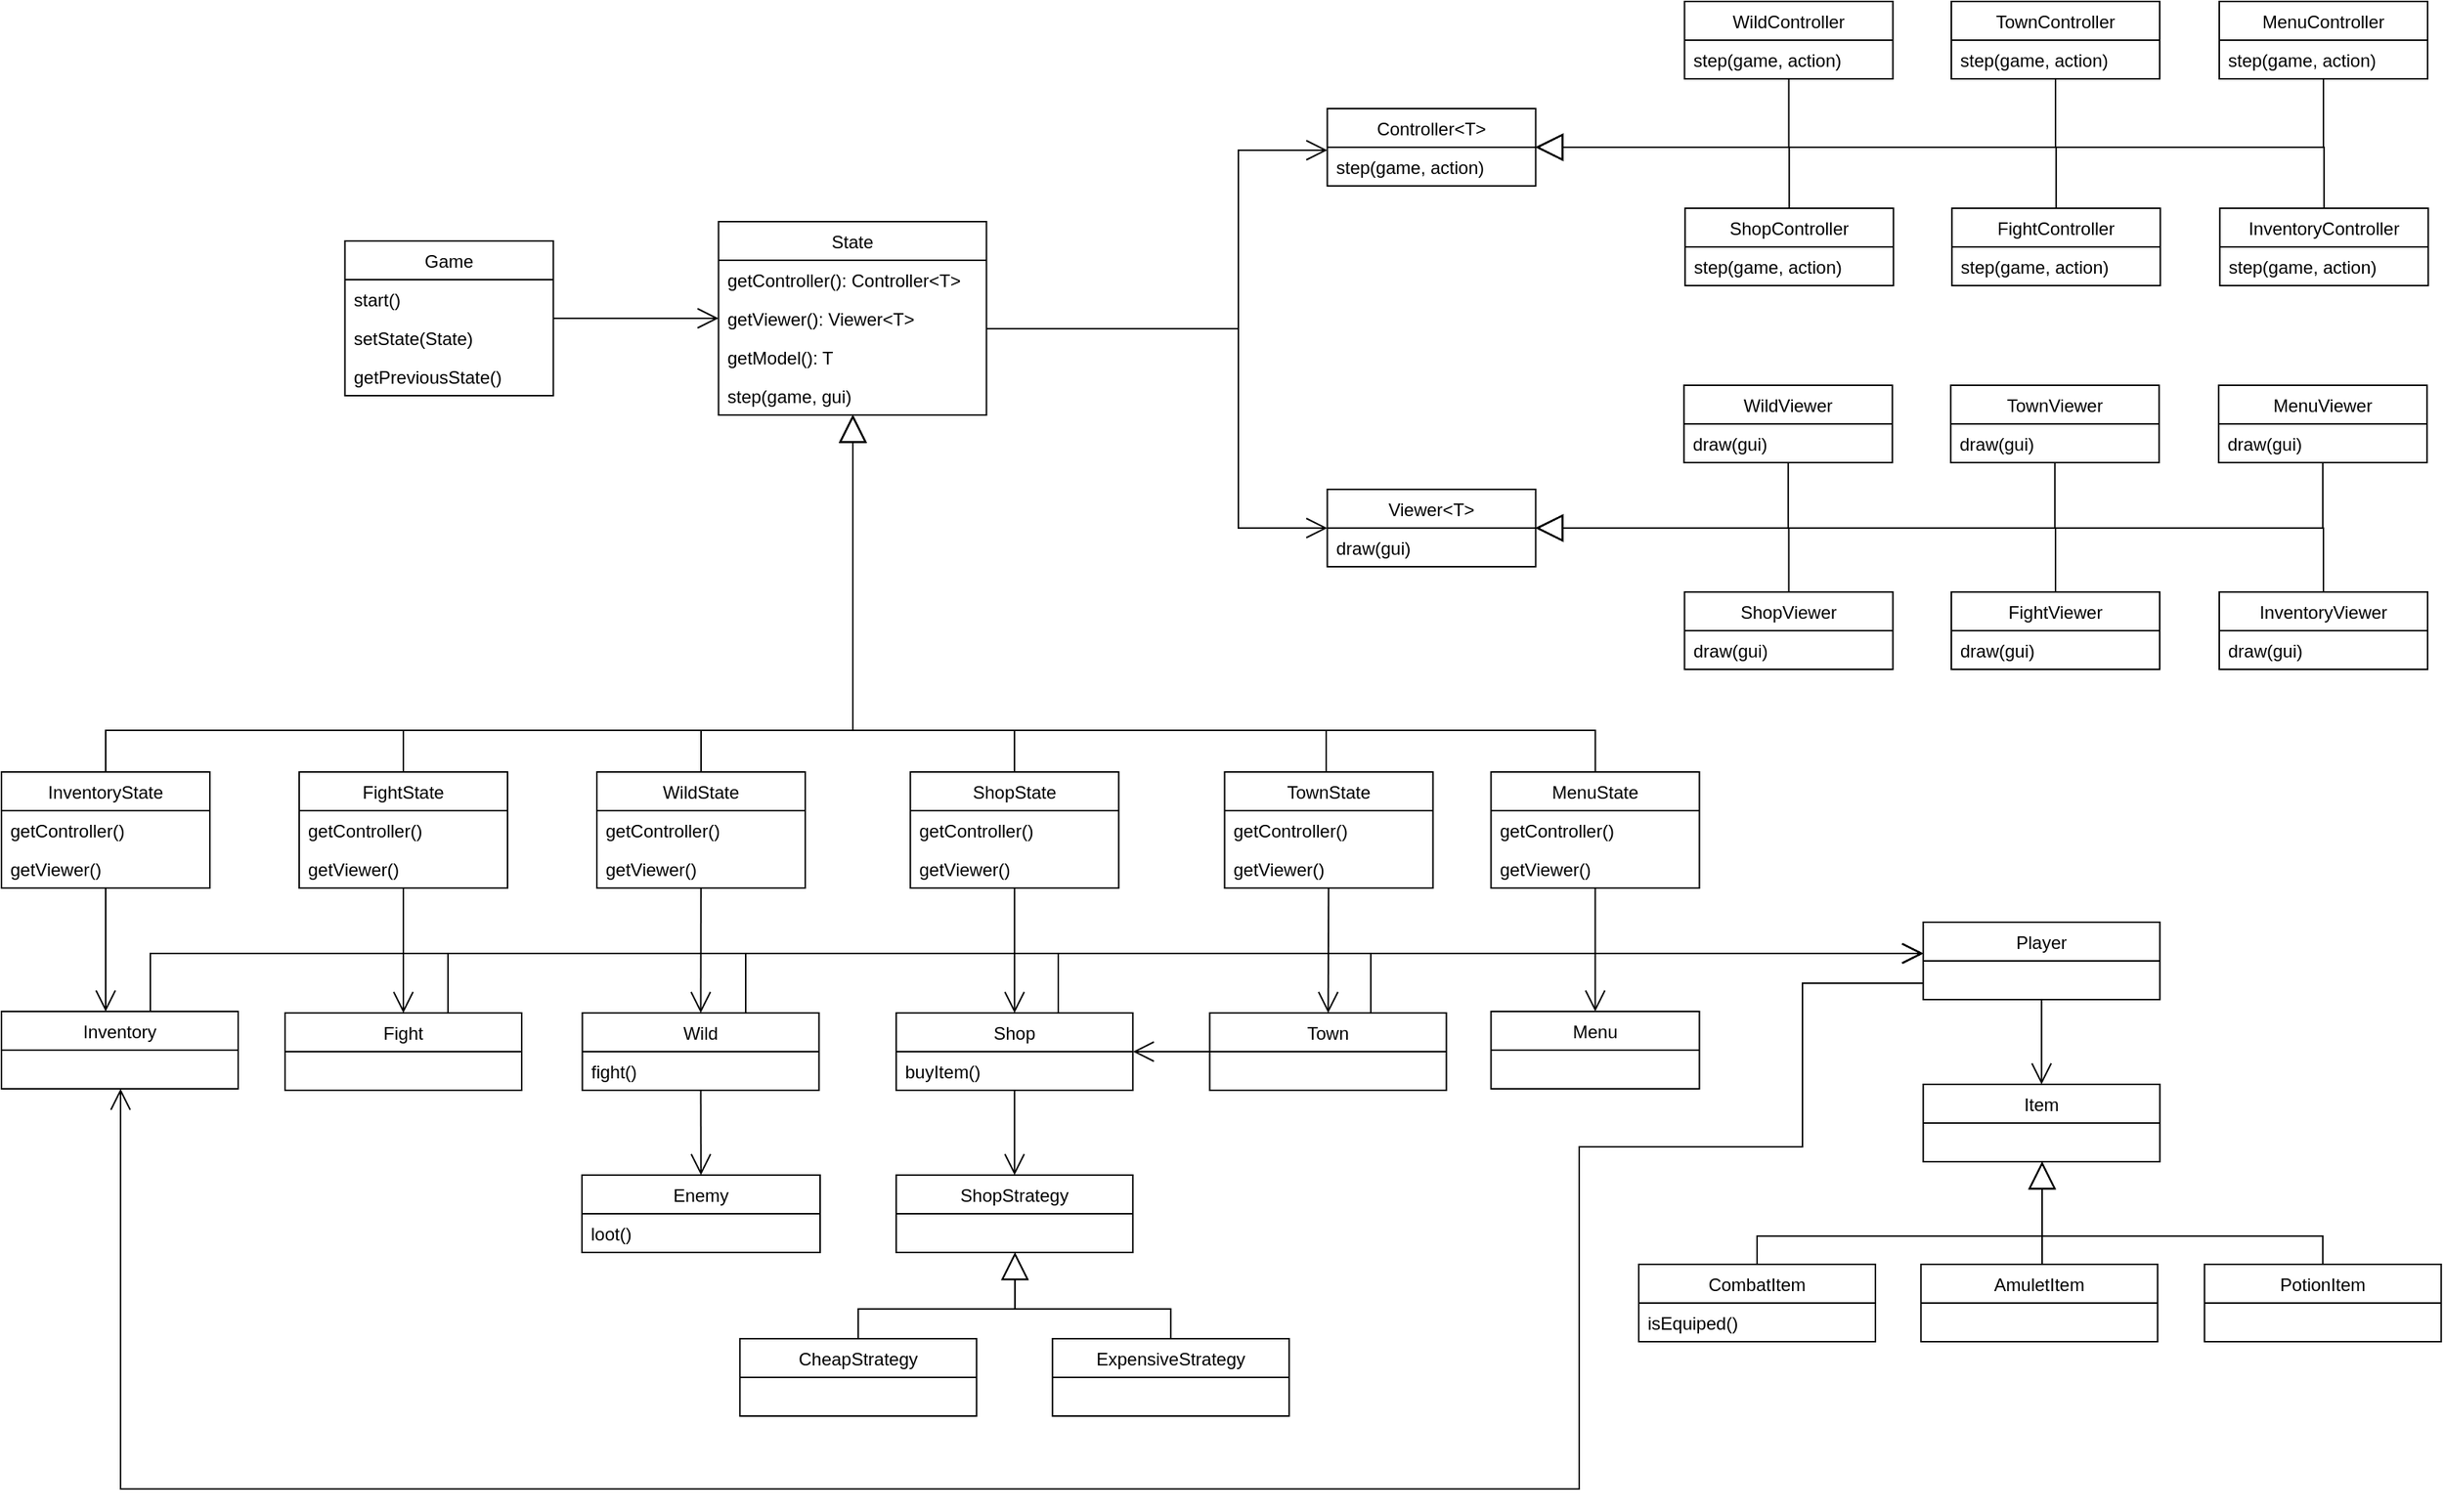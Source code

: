 <mxfile version="20.7.4" type="device"><diagram id="C0NIx9-zeGw-J1NK4JFa" name="Page-1"><mxGraphModel dx="2907" dy="955" grid="1" gridSize="10" guides="1" tooltips="1" connect="1" arrows="1" fold="1" page="1" pageScale="1" pageWidth="827" pageHeight="1169" math="0" shadow="0"><root><mxCell id="0"/><mxCell id="1" parent="0"/><mxCell id="4NH8MDZ_IE3JicKiXLEK-101" value="" style="endArrow=open;endFill=1;endSize=12;html=1;rounded=0;edgeStyle=orthogonalEdgeStyle;" parent="1" source="j5W4iGdOj0tMCttZWlN1-1" target="j5W4iGdOj0tMCttZWlN1-5" edge="1"><mxGeometry width="160" relative="1" as="geometry"><mxPoint x="-449.25" y="300" as="sourcePoint"/><mxPoint x="-329.25" y="293" as="targetPoint"/><Array as="points"/></mxGeometry></mxCell><mxCell id="4NH8MDZ_IE3JicKiXLEK-110" value="" style="endArrow=open;endFill=1;endSize=12;html=1;rounded=0;" parent="1" source="j5W4iGdOj0tMCttZWlN1-16" target="j5W4iGdOj0tMCttZWlN1-19" edge="1"><mxGeometry width="160" relative="1" as="geometry"><mxPoint x="250.75" y="677.0" as="sourcePoint"/><mxPoint x="250.75" y="759" as="targetPoint"/></mxGeometry></mxCell><mxCell id="4NH8MDZ_IE3JicKiXLEK-118" value="" style="endArrow=open;endFill=1;endSize=12;html=1;rounded=0;edgeStyle=orthogonalEdgeStyle;" parent="1" source="j5W4iGdOj0tMCttZWlN1-5" target="j5W4iGdOj0tMCttZWlN1-77" edge="1"><mxGeometry width="160" relative="1" as="geometry"><mxPoint x="-169.25" y="300.037" as="sourcePoint"/><mxPoint x="60.75" y="200" as="targetPoint"/><Array as="points"><mxPoint x="11" y="300"/><mxPoint x="11" y="180"/></Array></mxGeometry></mxCell><mxCell id="4NH8MDZ_IE3JicKiXLEK-119" value="" style="endArrow=open;endFill=1;endSize=12;html=1;rounded=0;edgeStyle=orthogonalEdgeStyle;" parent="1" source="j5W4iGdOj0tMCttZWlN1-5" target="j5W4iGdOj0tMCttZWlN1-81" edge="1"><mxGeometry width="160" relative="1" as="geometry"><mxPoint x="-169.25" y="300.037" as="sourcePoint"/><mxPoint x="60.75" y="419.04" as="targetPoint"/><Array as="points"><mxPoint x="11" y="300"/><mxPoint x="11" y="434"/></Array></mxGeometry></mxCell><mxCell id="4NH8MDZ_IE3JicKiXLEK-120" value="" style="endArrow=block;endSize=16;endFill=0;html=1;rounded=0;edgeStyle=orthogonalEdgeStyle;" parent="1" edge="1"><mxGeometry width="160" relative="1" as="geometry"><mxPoint x="380.8" y="132" as="sourcePoint"/><mxPoint x="210.75" y="178" as="targetPoint"/><Array as="points"><mxPoint x="381" y="178"/></Array></mxGeometry></mxCell><mxCell id="4NH8MDZ_IE3JicKiXLEK-121" value="" style="endArrow=block;endSize=16;endFill=0;html=1;rounded=0;edgeStyle=orthogonalEdgeStyle;" parent="1" source="j5W4iGdOj0tMCttZWlN1-86" target="j5W4iGdOj0tMCttZWlN1-77" edge="1"><mxGeometry width="160" relative="1" as="geometry"><mxPoint x="310.75" y="243.04" as="sourcePoint"/><mxPoint x="220.75" y="173.04" as="targetPoint"/><Array as="points"><mxPoint x="740" y="178"/></Array></mxGeometry></mxCell><mxCell id="j5W4iGdOj0tMCttZWlN1-1" value="Game" style="swimlane;fontStyle=0;childLayout=stackLayout;horizontal=1;startSize=26;fillColor=none;horizontalStack=0;resizeParent=1;resizeParentMax=0;resizeLast=0;collapsible=1;marginBottom=0;" parent="1" vertex="1"><mxGeometry x="-589.25" y="241" width="140" height="104" as="geometry"/></mxCell><mxCell id="le0yGrCBjIkRvhHJFVmG-4" value="start()" style="text;strokeColor=none;fillColor=none;align=left;verticalAlign=top;spacingLeft=4;spacingRight=4;overflow=hidden;rotatable=0;points=[[0,0.5],[1,0.5]];portConstraint=eastwest;" vertex="1" parent="j5W4iGdOj0tMCttZWlN1-1"><mxGeometry y="26" width="140" height="26" as="geometry"/></mxCell><mxCell id="le0yGrCBjIkRvhHJFVmG-5" value="setState(State)" style="text;strokeColor=none;fillColor=none;align=left;verticalAlign=top;spacingLeft=4;spacingRight=4;overflow=hidden;rotatable=0;points=[[0,0.5],[1,0.5]];portConstraint=eastwest;" vertex="1" parent="j5W4iGdOj0tMCttZWlN1-1"><mxGeometry y="52" width="140" height="26" as="geometry"/></mxCell><mxCell id="j5W4iGdOj0tMCttZWlN1-3" value="getPreviousState()" style="text;strokeColor=none;fillColor=none;align=left;verticalAlign=top;spacingLeft=4;spacingRight=4;overflow=hidden;rotatable=0;points=[[0,0.5],[1,0.5]];portConstraint=eastwest;" parent="j5W4iGdOj0tMCttZWlN1-1" vertex="1"><mxGeometry y="78" width="140" height="26" as="geometry"/></mxCell><mxCell id="j5W4iGdOj0tMCttZWlN1-5" value="State" style="swimlane;fontStyle=0;childLayout=stackLayout;horizontal=1;startSize=26;fillColor=none;horizontalStack=0;resizeParent=1;resizeParentMax=0;resizeLast=0;collapsible=1;marginBottom=0;" parent="1" vertex="1"><mxGeometry x="-338.25" y="228" width="180" height="130" as="geometry"/></mxCell><mxCell id="j5W4iGdOj0tMCttZWlN1-6" value="getController(): Controller&lt;T&gt;" style="text;strokeColor=none;fillColor=none;align=left;verticalAlign=top;spacingLeft=4;spacingRight=4;overflow=hidden;rotatable=0;points=[[0,0.5],[1,0.5]];portConstraint=eastwest;" parent="j5W4iGdOj0tMCttZWlN1-5" vertex="1"><mxGeometry y="26" width="180" height="26" as="geometry"/></mxCell><mxCell id="j5W4iGdOj0tMCttZWlN1-7" value="getViewer(): Viewer&lt;T&gt;" style="text;strokeColor=none;fillColor=none;align=left;verticalAlign=top;spacingLeft=4;spacingRight=4;overflow=hidden;rotatable=0;points=[[0,0.5],[1,0.5]];portConstraint=eastwest;" parent="j5W4iGdOj0tMCttZWlN1-5" vertex="1"><mxGeometry y="52" width="180" height="26" as="geometry"/></mxCell><mxCell id="j5W4iGdOj0tMCttZWlN1-8" value="getModel(): T" style="text;strokeColor=none;fillColor=none;align=left;verticalAlign=top;spacingLeft=4;spacingRight=4;overflow=hidden;rotatable=0;points=[[0,0.5],[1,0.5]];portConstraint=eastwest;" parent="j5W4iGdOj0tMCttZWlN1-5" vertex="1"><mxGeometry y="78" width="180" height="26" as="geometry"/></mxCell><mxCell id="j5W4iGdOj0tMCttZWlN1-9" value="step(game, gui)" style="text;strokeColor=none;fillColor=none;align=left;verticalAlign=top;spacingLeft=4;spacingRight=4;overflow=hidden;rotatable=0;points=[[0,0.5],[1,0.5]];portConstraint=eastwest;" parent="j5W4iGdOj0tMCttZWlN1-5" vertex="1"><mxGeometry y="104" width="180" height="26" as="geometry"/></mxCell><mxCell id="j5W4iGdOj0tMCttZWlN1-10" value="WildState" style="swimlane;fontStyle=0;childLayout=stackLayout;horizontal=1;startSize=26;fillColor=none;horizontalStack=0;resizeParent=1;resizeParentMax=0;resizeLast=0;collapsible=1;marginBottom=0;" parent="1" vertex="1"><mxGeometry x="-420" y="598" width="140" height="78" as="geometry"/></mxCell><mxCell id="j5W4iGdOj0tMCttZWlN1-11" value="getController()" style="text;strokeColor=none;fillColor=none;align=left;verticalAlign=top;spacingLeft=4;spacingRight=4;overflow=hidden;rotatable=0;points=[[0,0.5],[1,0.5]];portConstraint=eastwest;" parent="j5W4iGdOj0tMCttZWlN1-10" vertex="1"><mxGeometry y="26" width="140" height="26" as="geometry"/></mxCell><mxCell id="j5W4iGdOj0tMCttZWlN1-13" value="getViewer()" style="text;strokeColor=none;fillColor=none;align=left;verticalAlign=top;spacingLeft=4;spacingRight=4;overflow=hidden;rotatable=0;points=[[0,0.5],[1,0.5]];portConstraint=eastwest;" parent="j5W4iGdOj0tMCttZWlN1-10" vertex="1"><mxGeometry y="52" width="140" height="26" as="geometry"/></mxCell><mxCell id="j5W4iGdOj0tMCttZWlN1-16" value="MenuState" style="swimlane;fontStyle=0;childLayout=stackLayout;horizontal=1;startSize=26;fillColor=none;horizontalStack=0;resizeParent=1;resizeParentMax=0;resizeLast=0;collapsible=1;marginBottom=0;" parent="1" vertex="1"><mxGeometry x="180.75" y="598" width="140" height="78" as="geometry"/></mxCell><mxCell id="j5W4iGdOj0tMCttZWlN1-17" value="getController()" style="text;strokeColor=none;fillColor=none;align=left;verticalAlign=top;spacingLeft=4;spacingRight=4;overflow=hidden;rotatable=0;points=[[0,0.5],[1,0.5]];portConstraint=eastwest;" parent="j5W4iGdOj0tMCttZWlN1-16" vertex="1"><mxGeometry y="26" width="140" height="26" as="geometry"/></mxCell><mxCell id="j5W4iGdOj0tMCttZWlN1-18" value="getViewer()" style="text;strokeColor=none;fillColor=none;align=left;verticalAlign=top;spacingLeft=4;spacingRight=4;overflow=hidden;rotatable=0;points=[[0,0.5],[1,0.5]];portConstraint=eastwest;" parent="j5W4iGdOj0tMCttZWlN1-16" vertex="1"><mxGeometry y="52" width="140" height="26" as="geometry"/></mxCell><mxCell id="j5W4iGdOj0tMCttZWlN1-19" value="Menu" style="swimlane;fontStyle=0;childLayout=stackLayout;horizontal=1;startSize=26;fillColor=none;horizontalStack=0;resizeParent=1;resizeParentMax=0;resizeLast=0;collapsible=1;marginBottom=0;" parent="1" vertex="1"><mxGeometry x="180.75" y="759" width="140" height="52" as="geometry"/></mxCell><mxCell id="j5W4iGdOj0tMCttZWlN1-27" value="Town" style="swimlane;fontStyle=0;childLayout=stackLayout;horizontal=1;startSize=26;fillColor=none;horizontalStack=0;resizeParent=1;resizeParentMax=0;resizeLast=0;collapsible=1;marginBottom=0;" parent="1" vertex="1"><mxGeometry x="-8.25" y="760" width="159" height="52" as="geometry"/></mxCell><mxCell id="j5W4iGdOj0tMCttZWlN1-31" value="Wild" style="swimlane;fontStyle=0;childLayout=stackLayout;horizontal=1;startSize=26;fillColor=none;horizontalStack=0;resizeParent=1;resizeParentMax=0;resizeLast=0;collapsible=1;marginBottom=0;" parent="1" vertex="1"><mxGeometry x="-429.75" y="760" width="159" height="52" as="geometry"/></mxCell><mxCell id="A67SEyDAdRiM741J4R0P-2" value="fight()" style="text;strokeColor=none;fillColor=none;align=left;verticalAlign=top;spacingLeft=4;spacingRight=4;overflow=hidden;rotatable=0;points=[[0,0.5],[1,0.5]];portConstraint=eastwest;" parent="j5W4iGdOj0tMCttZWlN1-31" vertex="1"><mxGeometry y="26" width="159" height="26" as="geometry"/></mxCell><mxCell id="j5W4iGdOj0tMCttZWlN1-77" value="Controller&lt;T&gt;" style="swimlane;fontStyle=0;childLayout=stackLayout;horizontal=1;startSize=26;fillColor=none;horizontalStack=0;resizeParent=1;resizeParentMax=0;resizeLast=0;collapsible=1;marginBottom=0;" parent="1" vertex="1"><mxGeometry x="70.75" y="152" width="140" height="52" as="geometry"/></mxCell><mxCell id="j5W4iGdOj0tMCttZWlN1-78" value="step(game, action)" style="text;strokeColor=none;fillColor=none;align=left;verticalAlign=top;spacingLeft=4;spacingRight=4;overflow=hidden;rotatable=0;points=[[0,0.5],[1,0.5]];portConstraint=eastwest;" parent="j5W4iGdOj0tMCttZWlN1-77" vertex="1"><mxGeometry y="26" width="140" height="26" as="geometry"/></mxCell><mxCell id="j5W4iGdOj0tMCttZWlN1-81" value="Viewer&lt;T&gt;" style="swimlane;fontStyle=0;childLayout=stackLayout;horizontal=1;startSize=26;fillColor=none;horizontalStack=0;resizeParent=1;resizeParentMax=0;resizeLast=0;collapsible=1;marginBottom=0;" parent="1" vertex="1"><mxGeometry x="70.75" y="408" width="140" height="52" as="geometry"/></mxCell><mxCell id="j5W4iGdOj0tMCttZWlN1-82" value="draw(gui)" style="text;strokeColor=none;fillColor=none;align=left;verticalAlign=top;spacingLeft=4;spacingRight=4;overflow=hidden;rotatable=0;points=[[0,0.5],[1,0.5]];portConstraint=eastwest;" parent="j5W4iGdOj0tMCttZWlN1-81" vertex="1"><mxGeometry y="26" width="140" height="26" as="geometry"/></mxCell><mxCell id="j5W4iGdOj0tMCttZWlN1-84" value="WildController" style="swimlane;fontStyle=0;childLayout=stackLayout;horizontal=1;startSize=26;fillColor=none;horizontalStack=0;resizeParent=1;resizeParentMax=0;resizeLast=0;collapsible=1;marginBottom=0;" parent="1" vertex="1"><mxGeometry x="310.75" y="80" width="140" height="52" as="geometry"/></mxCell><mxCell id="j5W4iGdOj0tMCttZWlN1-85" value="step(game, action)" style="text;strokeColor=none;fillColor=none;align=left;verticalAlign=top;spacingLeft=4;spacingRight=4;overflow=hidden;rotatable=0;points=[[0,0.5],[1,0.5]];portConstraint=eastwest;" parent="j5W4iGdOj0tMCttZWlN1-84" vertex="1"><mxGeometry y="26" width="140" height="26" as="geometry"/></mxCell><mxCell id="j5W4iGdOj0tMCttZWlN1-86" value="MenuController" style="swimlane;fontStyle=0;childLayout=stackLayout;horizontal=1;startSize=26;fillColor=none;horizontalStack=0;resizeParent=1;resizeParentMax=0;resizeLast=0;collapsible=1;marginBottom=0;" parent="1" vertex="1"><mxGeometry x="670" y="80" width="140" height="52" as="geometry"/></mxCell><mxCell id="j5W4iGdOj0tMCttZWlN1-87" value="step(game, action)" style="text;strokeColor=none;fillColor=none;align=left;verticalAlign=top;spacingLeft=4;spacingRight=4;overflow=hidden;rotatable=0;points=[[0,0.5],[1,0.5]];portConstraint=eastwest;" parent="j5W4iGdOj0tMCttZWlN1-86" vertex="1"><mxGeometry y="26" width="140" height="26" as="geometry"/></mxCell><mxCell id="dI0IBVbaLa2eeUjJOIV0-1" value="Player" style="swimlane;fontStyle=0;childLayout=stackLayout;horizontal=1;startSize=26;fillColor=none;horizontalStack=0;resizeParent=1;resizeParentMax=0;resizeLast=0;collapsible=1;marginBottom=0;" parent="1" vertex="1"><mxGeometry x="471.13" y="699" width="159" height="52" as="geometry"/></mxCell><mxCell id="dI0IBVbaLa2eeUjJOIV0-3" value="Shop" style="swimlane;fontStyle=0;childLayout=stackLayout;horizontal=1;startSize=26;fillColor=none;horizontalStack=0;resizeParent=1;resizeParentMax=0;resizeLast=0;collapsible=1;marginBottom=0;" parent="1" vertex="1"><mxGeometry x="-218.87" y="760" width="159" height="52" as="geometry"/></mxCell><mxCell id="A67SEyDAdRiM741J4R0P-1" value="buyItem()" style="text;strokeColor=none;fillColor=none;align=left;verticalAlign=top;spacingLeft=4;spacingRight=4;overflow=hidden;rotatable=0;points=[[0,0.5],[1,0.5]];portConstraint=eastwest;" parent="dI0IBVbaLa2eeUjJOIV0-3" vertex="1"><mxGeometry y="26" width="159" height="26" as="geometry"/></mxCell><mxCell id="dI0IBVbaLa2eeUjJOIV0-7" value="" style="endArrow=open;endFill=1;endSize=12;html=1;rounded=0;edgeStyle=orthogonalEdgeStyle;" parent="1" source="j5W4iGdOj0tMCttZWlN1-27" target="dI0IBVbaLa2eeUjJOIV0-3" edge="1"><mxGeometry width="160" relative="1" as="geometry"><mxPoint x="110" y="900" as="sourcePoint"/><mxPoint x="270" y="900" as="targetPoint"/></mxGeometry></mxCell><mxCell id="dI0IBVbaLa2eeUjJOIV0-27" value="" style="endArrow=open;endFill=1;endSize=12;html=1;rounded=0;" parent="1" source="j5W4iGdOj0tMCttZWlN1-31" target="dI0IBVbaLa2eeUjJOIV0-31" edge="1"><mxGeometry width="160" relative="1" as="geometry"><mxPoint x="-378.068" y="874" as="sourcePoint"/><mxPoint x="-350.947" y="840" as="targetPoint"/></mxGeometry></mxCell><mxCell id="dI0IBVbaLa2eeUjJOIV0-31" value="Enemy" style="swimlane;fontStyle=0;childLayout=stackLayout;horizontal=1;startSize=26;fillColor=none;horizontalStack=0;resizeParent=1;resizeParentMax=0;resizeLast=0;collapsible=1;marginBottom=0;" parent="1" vertex="1"><mxGeometry x="-430" y="869" width="160" height="52" as="geometry"/></mxCell><mxCell id="dI0IBVbaLa2eeUjJOIV0-32" value="loot()" style="text;strokeColor=none;fillColor=none;align=left;verticalAlign=top;spacingLeft=4;spacingRight=4;overflow=hidden;rotatable=0;points=[[0,0.5],[1,0.5]];portConstraint=eastwest;" parent="dI0IBVbaLa2eeUjJOIV0-31" vertex="1"><mxGeometry y="26" width="160" height="26" as="geometry"/></mxCell><mxCell id="dI0IBVbaLa2eeUjJOIV0-36" value="TownState" style="swimlane;fontStyle=0;childLayout=stackLayout;horizontal=1;startSize=26;fillColor=none;horizontalStack=0;resizeParent=1;resizeParentMax=0;resizeLast=0;collapsible=1;marginBottom=0;" parent="1" vertex="1"><mxGeometry x="1.75" y="598" width="140" height="78" as="geometry"/></mxCell><mxCell id="dI0IBVbaLa2eeUjJOIV0-37" value="getController()" style="text;strokeColor=none;fillColor=none;align=left;verticalAlign=top;spacingLeft=4;spacingRight=4;overflow=hidden;rotatable=0;points=[[0,0.5],[1,0.5]];portConstraint=eastwest;" parent="dI0IBVbaLa2eeUjJOIV0-36" vertex="1"><mxGeometry y="26" width="140" height="26" as="geometry"/></mxCell><mxCell id="dI0IBVbaLa2eeUjJOIV0-38" value="getViewer()" style="text;strokeColor=none;fillColor=none;align=left;verticalAlign=top;spacingLeft=4;spacingRight=4;overflow=hidden;rotatable=0;points=[[0,0.5],[1,0.5]];portConstraint=eastwest;" parent="dI0IBVbaLa2eeUjJOIV0-36" vertex="1"><mxGeometry y="52" width="140" height="26" as="geometry"/></mxCell><mxCell id="dI0IBVbaLa2eeUjJOIV0-39" value="" style="endArrow=block;endSize=16;endFill=0;html=1;rounded=0;edgeStyle=orthogonalEdgeStyle;" parent="1" source="dI0IBVbaLa2eeUjJOIV0-36" target="j5W4iGdOj0tMCttZWlN1-5" edge="1"><mxGeometry width="160" relative="1" as="geometry"><mxPoint x="-439.273" y="448" as="sourcePoint"/><mxPoint x="-238.97" y="368" as="targetPoint"/><Array as="points"><mxPoint x="70" y="570"/><mxPoint x="-248" y="570"/></Array></mxGeometry></mxCell><mxCell id="dI0IBVbaLa2eeUjJOIV0-41" value="" style="endArrow=block;endSize=16;endFill=0;html=1;rounded=0;edgeStyle=orthogonalEdgeStyle;" parent="1" source="j5W4iGdOj0tMCttZWlN1-16" target="j5W4iGdOj0tMCttZWlN1-5" edge="1"><mxGeometry width="160" relative="1" as="geometry"><mxPoint x="-238.25" y="448" as="sourcePoint"/><mxPoint x="-238.25" y="368" as="targetPoint"/><Array as="points"><mxPoint x="251" y="570"/><mxPoint x="-248" y="570"/></Array></mxGeometry></mxCell><mxCell id="dI0IBVbaLa2eeUjJOIV0-42" value="" style="endArrow=block;endSize=16;endFill=0;html=1;rounded=0;edgeStyle=orthogonalEdgeStyle;" parent="1" source="j5W4iGdOj0tMCttZWlN1-10" target="j5W4iGdOj0tMCttZWlN1-5" edge="1"><mxGeometry width="160" relative="1" as="geometry"><mxPoint x="-97.19" y="448" as="sourcePoint"/><mxPoint x="-175.016" y="368" as="targetPoint"/><Array as="points"><mxPoint x="-350" y="570"/><mxPoint x="-248" y="570"/></Array></mxGeometry></mxCell><mxCell id="dI0IBVbaLa2eeUjJOIV0-45" value="" style="endArrow=open;endFill=1;endSize=12;html=1;rounded=0;" parent="1" source="dI0IBVbaLa2eeUjJOIV0-36" target="j5W4iGdOj0tMCttZWlN1-27" edge="1"><mxGeometry width="160" relative="1" as="geometry"><mxPoint x="260.75" y="686.0" as="sourcePoint"/><mxPoint x="260.75" y="769" as="targetPoint"/></mxGeometry></mxCell><mxCell id="dI0IBVbaLa2eeUjJOIV0-46" value="" style="endArrow=open;endFill=1;endSize=12;html=1;rounded=0;" parent="1" source="j5W4iGdOj0tMCttZWlN1-10" target="j5W4iGdOj0tMCttZWlN1-31" edge="1"><mxGeometry width="160" relative="1" as="geometry"><mxPoint x="81.619" y="686" as="sourcePoint"/><mxPoint x="81.337" y="770" as="targetPoint"/></mxGeometry></mxCell><mxCell id="dI0IBVbaLa2eeUjJOIV0-47" value="TownController" style="swimlane;fontStyle=0;childLayout=stackLayout;horizontal=1;startSize=26;fillColor=none;horizontalStack=0;resizeParent=1;resizeParentMax=0;resizeLast=0;collapsible=1;marginBottom=0;" parent="1" vertex="1"><mxGeometry x="490" y="80" width="140" height="52" as="geometry"/></mxCell><mxCell id="dI0IBVbaLa2eeUjJOIV0-48" value="step(game, action)" style="text;strokeColor=none;fillColor=none;align=left;verticalAlign=top;spacingLeft=4;spacingRight=4;overflow=hidden;rotatable=0;points=[[0,0.5],[1,0.5]];portConstraint=eastwest;" parent="dI0IBVbaLa2eeUjJOIV0-47" vertex="1"><mxGeometry y="26" width="140" height="26" as="geometry"/></mxCell><mxCell id="dI0IBVbaLa2eeUjJOIV0-49" value="" style="endArrow=block;endSize=16;endFill=0;html=1;rounded=0;edgeStyle=orthogonalEdgeStyle;" parent="1" source="dI0IBVbaLa2eeUjJOIV0-47" target="j5W4iGdOj0tMCttZWlN1-77" edge="1"><mxGeometry width="160" relative="1" as="geometry"><mxPoint x="320.75" y="116" as="sourcePoint"/><mxPoint x="220.75" y="188" as="targetPoint"/><Array as="points"><mxPoint x="560" y="178"/></Array></mxGeometry></mxCell><mxCell id="dI0IBVbaLa2eeUjJOIV0-52" value="" style="endArrow=block;endSize=16;endFill=0;html=1;rounded=0;edgeStyle=orthogonalEdgeStyle;" parent="1" source="le0yGrCBjIkRvhHJFVmG-34" target="j5W4iGdOj0tMCttZWlN1-81" edge="1"><mxGeometry width="160" relative="1" as="geometry"><mxPoint x="311.25" y="434" as="sourcePoint"/><mxPoint x="220.75" y="218" as="targetPoint"/><Array as="points"><mxPoint x="380" y="434"/></Array></mxGeometry></mxCell><mxCell id="dI0IBVbaLa2eeUjJOIV0-64" value="ShopStrategy" style="swimlane;fontStyle=0;childLayout=stackLayout;horizontal=1;startSize=26;fillColor=none;horizontalStack=0;resizeParent=1;resizeParentMax=0;resizeLast=0;collapsible=1;marginBottom=0;" parent="1" vertex="1"><mxGeometry x="-218.87" y="869" width="159" height="52" as="geometry"/></mxCell><mxCell id="dI0IBVbaLa2eeUjJOIV0-65" value="" style="endArrow=open;endFill=1;endSize=12;html=1;rounded=0;" parent="1" source="dI0IBVbaLa2eeUjJOIV0-3" target="dI0IBVbaLa2eeUjJOIV0-64" edge="1"><mxGeometry width="160" relative="1" as="geometry"><mxPoint x="81.282" y="822" as="sourcePoint"/><mxPoint x="81.077" y="860.0" as="targetPoint"/></mxGeometry></mxCell><mxCell id="dI0IBVbaLa2eeUjJOIV0-66" value="CheapStrategy" style="swimlane;fontStyle=0;childLayout=stackLayout;horizontal=1;startSize=26;fillColor=none;horizontalStack=0;resizeParent=1;resizeParentMax=0;resizeLast=0;collapsible=1;marginBottom=0;" parent="1" vertex="1"><mxGeometry x="-323.87" y="979" width="159" height="52" as="geometry"/></mxCell><mxCell id="dI0IBVbaLa2eeUjJOIV0-67" value="ExpensiveStrategy" style="swimlane;fontStyle=0;childLayout=stackLayout;horizontal=1;startSize=26;fillColor=none;horizontalStack=0;resizeParent=1;resizeParentMax=0;resizeLast=0;collapsible=1;marginBottom=0;" parent="1" vertex="1"><mxGeometry x="-113.87" y="979" width="159" height="52" as="geometry"/></mxCell><mxCell id="dI0IBVbaLa2eeUjJOIV0-68" value="" style="endArrow=block;endSize=16;endFill=0;html=1;rounded=0;edgeStyle=orthogonalEdgeStyle;" parent="1" source="dI0IBVbaLa2eeUjJOIV0-66" target="dI0IBVbaLa2eeUjJOIV0-64" edge="1"><mxGeometry x="-0.028" y="-20" width="160" relative="1" as="geometry"><mxPoint x="168.88" y="921" as="sourcePoint"/><mxPoint x="68.88" y="847.0" as="targetPoint"/><Array as="points"><mxPoint x="-244.12" y="959"/><mxPoint x="-139.12" y="959"/></Array><mxPoint as="offset"/></mxGeometry></mxCell><mxCell id="dI0IBVbaLa2eeUjJOIV0-69" value="" style="endArrow=block;endSize=16;endFill=0;html=1;rounded=0;edgeStyle=orthogonalEdgeStyle;" parent="1" source="dI0IBVbaLa2eeUjJOIV0-67" target="dI0IBVbaLa2eeUjJOIV0-64" edge="1"><mxGeometry x="-0.028" y="-20" width="160" relative="1" as="geometry"><mxPoint x="109.63" y="943" as="sourcePoint"/><mxPoint x="9.63" y="869.0" as="targetPoint"/><Array as="points"><mxPoint x="-34.12" y="959"/><mxPoint x="-139.12" y="959"/></Array><mxPoint as="offset"/></mxGeometry></mxCell><mxCell id="dI0IBVbaLa2eeUjJOIV0-70" value="Item" style="swimlane;fontStyle=0;childLayout=stackLayout;horizontal=1;startSize=26;fillColor=none;horizontalStack=0;resizeParent=1;resizeParentMax=0;resizeLast=0;collapsible=1;marginBottom=0;" parent="1" vertex="1"><mxGeometry x="471.13" y="808" width="159" height="52" as="geometry"/></mxCell><mxCell id="dI0IBVbaLa2eeUjJOIV0-71" value="" style="endArrow=open;endFill=1;endSize=12;html=1;rounded=0;" parent="1" source="dI0IBVbaLa2eeUjJOIV0-1" target="dI0IBVbaLa2eeUjJOIV0-70" edge="1"><mxGeometry width="160" relative="1" as="geometry"><mxPoint x="771.286" y="761" as="sourcePoint"/><mxPoint x="771.114" y="799" as="targetPoint"/></mxGeometry></mxCell><mxCell id="4fp_y2VTyzFaLZqZCMqj-1" value="CombatItem" style="swimlane;fontStyle=0;childLayout=stackLayout;horizontal=1;startSize=26;fillColor=none;horizontalStack=0;resizeParent=1;resizeParentMax=0;resizeLast=0;collapsible=1;marginBottom=0;" parent="1" vertex="1"><mxGeometry x="280" y="929" width="159" height="52" as="geometry"/></mxCell><mxCell id="4fp_y2VTyzFaLZqZCMqj-5" value="isEquiped()" style="text;strokeColor=none;fillColor=none;align=left;verticalAlign=top;spacingLeft=4;spacingRight=4;overflow=hidden;rotatable=0;points=[[0,0.5],[1,0.5]];portConstraint=eastwest;" parent="4fp_y2VTyzFaLZqZCMqj-1" vertex="1"><mxGeometry y="26" width="159" height="26" as="geometry"/></mxCell><mxCell id="4fp_y2VTyzFaLZqZCMqj-2" value="PotionItem" style="swimlane;fontStyle=0;childLayout=stackLayout;horizontal=1;startSize=26;fillColor=none;horizontalStack=0;resizeParent=1;resizeParentMax=0;resizeLast=0;collapsible=1;marginBottom=0;" parent="1" vertex="1"><mxGeometry x="660.12" y="929" width="159" height="52" as="geometry"/></mxCell><mxCell id="4fp_y2VTyzFaLZqZCMqj-3" value="" style="endArrow=block;endSize=16;endFill=0;html=1;rounded=0;edgeStyle=orthogonalEdgeStyle;" parent="1" source="4fp_y2VTyzFaLZqZCMqj-1" target="dI0IBVbaLa2eeUjJOIV0-70" edge="1"><mxGeometry x="-0.028" y="-20" width="160" relative="1" as="geometry"><mxPoint x="876.8" y="1018" as="sourcePoint"/><mxPoint x="772" y="960" as="targetPoint"/><mxPoint as="offset"/><Array as="points"><mxPoint x="360" y="910"/><mxPoint x="551" y="910"/></Array></mxGeometry></mxCell><mxCell id="4fp_y2VTyzFaLZqZCMqj-4" value="" style="endArrow=block;endSize=16;endFill=0;html=1;rounded=0;edgeStyle=orthogonalEdgeStyle;" parent="1" source="4fp_y2VTyzFaLZqZCMqj-2" target="dI0IBVbaLa2eeUjJOIV0-70" edge="1"><mxGeometry x="-0.028" y="-20" width="160" relative="1" as="geometry"><mxPoint x="430.75" y="934" as="sourcePoint"/><mxPoint x="560.6" y="870" as="targetPoint"/><mxPoint as="offset"/><Array as="points"><mxPoint x="740" y="910"/><mxPoint x="551" y="910"/></Array></mxGeometry></mxCell><mxCell id="le0yGrCBjIkRvhHJFVmG-6" value="InventoryState" style="swimlane;fontStyle=0;childLayout=stackLayout;horizontal=1;startSize=26;fillColor=none;horizontalStack=0;resizeParent=1;resizeParentMax=0;resizeLast=0;collapsible=1;marginBottom=0;" vertex="1" parent="1"><mxGeometry x="-820" y="598" width="140" height="78" as="geometry"/></mxCell><mxCell id="le0yGrCBjIkRvhHJFVmG-7" value="getController()" style="text;strokeColor=none;fillColor=none;align=left;verticalAlign=top;spacingLeft=4;spacingRight=4;overflow=hidden;rotatable=0;points=[[0,0.5],[1,0.5]];portConstraint=eastwest;" vertex="1" parent="le0yGrCBjIkRvhHJFVmG-6"><mxGeometry y="26" width="140" height="26" as="geometry"/></mxCell><mxCell id="le0yGrCBjIkRvhHJFVmG-8" value="getViewer()" style="text;strokeColor=none;fillColor=none;align=left;verticalAlign=top;spacingLeft=4;spacingRight=4;overflow=hidden;rotatable=0;points=[[0,0.5],[1,0.5]];portConstraint=eastwest;" vertex="1" parent="le0yGrCBjIkRvhHJFVmG-6"><mxGeometry y="52" width="140" height="26" as="geometry"/></mxCell><mxCell id="le0yGrCBjIkRvhHJFVmG-9" value="ShopState" style="swimlane;fontStyle=0;childLayout=stackLayout;horizontal=1;startSize=26;fillColor=none;horizontalStack=0;resizeParent=1;resizeParentMax=0;resizeLast=0;collapsible=1;marginBottom=0;" vertex="1" parent="1"><mxGeometry x="-209.37" y="598" width="140" height="78" as="geometry"/></mxCell><mxCell id="le0yGrCBjIkRvhHJFVmG-10" value="getController()" style="text;strokeColor=none;fillColor=none;align=left;verticalAlign=top;spacingLeft=4;spacingRight=4;overflow=hidden;rotatable=0;points=[[0,0.5],[1,0.5]];portConstraint=eastwest;" vertex="1" parent="le0yGrCBjIkRvhHJFVmG-9"><mxGeometry y="26" width="140" height="26" as="geometry"/></mxCell><mxCell id="le0yGrCBjIkRvhHJFVmG-11" value="getViewer()" style="text;strokeColor=none;fillColor=none;align=left;verticalAlign=top;spacingLeft=4;spacingRight=4;overflow=hidden;rotatable=0;points=[[0,0.5],[1,0.5]];portConstraint=eastwest;" vertex="1" parent="le0yGrCBjIkRvhHJFVmG-9"><mxGeometry y="52" width="140" height="26" as="geometry"/></mxCell><mxCell id="le0yGrCBjIkRvhHJFVmG-12" value="FightState" style="swimlane;fontStyle=0;childLayout=stackLayout;horizontal=1;startSize=26;fillColor=none;horizontalStack=0;resizeParent=1;resizeParentMax=0;resizeLast=0;collapsible=1;marginBottom=0;" vertex="1" parent="1"><mxGeometry x="-620" y="598" width="140" height="78" as="geometry"/></mxCell><mxCell id="le0yGrCBjIkRvhHJFVmG-13" value="getController()" style="text;strokeColor=none;fillColor=none;align=left;verticalAlign=top;spacingLeft=4;spacingRight=4;overflow=hidden;rotatable=0;points=[[0,0.5],[1,0.5]];portConstraint=eastwest;" vertex="1" parent="le0yGrCBjIkRvhHJFVmG-12"><mxGeometry y="26" width="140" height="26" as="geometry"/></mxCell><mxCell id="le0yGrCBjIkRvhHJFVmG-14" value="getViewer()" style="text;strokeColor=none;fillColor=none;align=left;verticalAlign=top;spacingLeft=4;spacingRight=4;overflow=hidden;rotatable=0;points=[[0,0.5],[1,0.5]];portConstraint=eastwest;" vertex="1" parent="le0yGrCBjIkRvhHJFVmG-12"><mxGeometry y="52" width="140" height="26" as="geometry"/></mxCell><mxCell id="le0yGrCBjIkRvhHJFVmG-15" value="" style="endArrow=block;endSize=16;endFill=0;html=1;rounded=0;edgeStyle=orthogonalEdgeStyle;" edge="1" parent="1" source="le0yGrCBjIkRvhHJFVmG-9" target="j5W4iGdOj0tMCttZWlN1-5"><mxGeometry width="160" relative="1" as="geometry"><mxPoint x="-659.941" y="448" as="sourcePoint"/><mxPoint x="-237.941" y="368.0" as="targetPoint"/><Array as="points"><mxPoint x="-139" y="570"/><mxPoint x="-248" y="570"/></Array></mxGeometry></mxCell><mxCell id="le0yGrCBjIkRvhHJFVmG-16" value="" style="endArrow=block;endSize=16;endFill=0;html=1;rounded=0;edgeStyle=orthogonalEdgeStyle;" edge="1" parent="1" source="le0yGrCBjIkRvhHJFVmG-6" target="j5W4iGdOj0tMCttZWlN1-5"><mxGeometry x="-0.012" y="77" width="160" relative="1" as="geometry"><mxPoint x="-1100" y="333" as="sourcePoint"/><mxPoint x="-678" y="253.0" as="targetPoint"/><Array as="points"><mxPoint x="-750" y="570"/><mxPoint x="-248" y="570"/></Array><mxPoint x="1" as="offset"/></mxGeometry></mxCell><mxCell id="le0yGrCBjIkRvhHJFVmG-17" value="" style="endArrow=block;endSize=16;endFill=0;html=1;rounded=0;edgeStyle=orthogonalEdgeStyle;" edge="1" parent="1" source="le0yGrCBjIkRvhHJFVmG-12" target="j5W4iGdOj0tMCttZWlN1-5"><mxGeometry x="-0.012" y="77" width="160" relative="1" as="geometry"><mxPoint x="-1060" y="448" as="sourcePoint"/><mxPoint x="-238" y="368.0" as="targetPoint"/><Array as="points"><mxPoint x="-550" y="570"/><mxPoint x="-248" y="570"/></Array><mxPoint x="1" as="offset"/></mxGeometry></mxCell><mxCell id="le0yGrCBjIkRvhHJFVmG-18" value="Fight" style="swimlane;fontStyle=0;childLayout=stackLayout;horizontal=1;startSize=26;fillColor=none;horizontalStack=0;resizeParent=1;resizeParentMax=0;resizeLast=0;collapsible=1;marginBottom=0;" vertex="1" parent="1"><mxGeometry x="-629.5" y="760" width="159" height="52" as="geometry"/></mxCell><mxCell id="le0yGrCBjIkRvhHJFVmG-20" value="Inventory" style="swimlane;fontStyle=0;childLayout=stackLayout;horizontal=1;startSize=26;fillColor=none;horizontalStack=0;resizeParent=1;resizeParentMax=0;resizeLast=0;collapsible=1;marginBottom=0;" vertex="1" parent="1"><mxGeometry x="-820" y="759" width="159" height="52" as="geometry"/></mxCell><mxCell id="le0yGrCBjIkRvhHJFVmG-22" value="" style="endArrow=open;endFill=1;endSize=12;html=1;rounded=0;edgeStyle=orthogonalEdgeStyle;" edge="1" parent="1" source="le0yGrCBjIkRvhHJFVmG-9" target="dI0IBVbaLa2eeUjJOIV0-3"><mxGeometry width="160" relative="1" as="geometry"><mxPoint x="1.75" y="866.0" as="sourcePoint"/><mxPoint x="-49.87" y="866.0" as="targetPoint"/></mxGeometry></mxCell><mxCell id="le0yGrCBjIkRvhHJFVmG-23" value="" style="endArrow=open;endFill=1;endSize=12;html=1;rounded=0;" edge="1" parent="1" source="le0yGrCBjIkRvhHJFVmG-12" target="le0yGrCBjIkRvhHJFVmG-18"><mxGeometry width="160" relative="1" as="geometry"><mxPoint x="-340.045" y="686" as="sourcePoint"/><mxPoint x="-340.22" y="840.0" as="targetPoint"/></mxGeometry></mxCell><mxCell id="le0yGrCBjIkRvhHJFVmG-24" value="" style="endArrow=open;endFill=1;endSize=12;html=1;rounded=0;edgeStyle=orthogonalEdgeStyle;" edge="1" parent="1" source="le0yGrCBjIkRvhHJFVmG-6" target="le0yGrCBjIkRvhHJFVmG-20"><mxGeometry width="160" relative="1" as="geometry"><mxPoint x="-540" y="686" as="sourcePoint"/><mxPoint x="-700" y="730" as="targetPoint"/><Array as="points"><mxPoint x="-750" y="740"/><mxPoint x="-750" y="740"/></Array></mxGeometry></mxCell><mxCell id="le0yGrCBjIkRvhHJFVmG-25" value="ShopController" style="swimlane;fontStyle=0;childLayout=stackLayout;horizontal=1;startSize=26;fillColor=none;horizontalStack=0;resizeParent=1;resizeParentMax=0;resizeLast=0;collapsible=1;marginBottom=0;" vertex="1" parent="1"><mxGeometry x="311.13" y="219" width="140" height="52" as="geometry"/></mxCell><mxCell id="le0yGrCBjIkRvhHJFVmG-26" value="step(game, action)" style="text;strokeColor=none;fillColor=none;align=left;verticalAlign=top;spacingLeft=4;spacingRight=4;overflow=hidden;rotatable=0;points=[[0,0.5],[1,0.5]];portConstraint=eastwest;" vertex="1" parent="le0yGrCBjIkRvhHJFVmG-25"><mxGeometry y="26" width="140" height="26" as="geometry"/></mxCell><mxCell id="le0yGrCBjIkRvhHJFVmG-27" value="FightController" style="swimlane;fontStyle=0;childLayout=stackLayout;horizontal=1;startSize=26;fillColor=none;horizontalStack=0;resizeParent=1;resizeParentMax=0;resizeLast=0;collapsible=1;marginBottom=0;" vertex="1" parent="1"><mxGeometry x="490.38" y="219" width="140" height="52" as="geometry"/></mxCell><mxCell id="le0yGrCBjIkRvhHJFVmG-28" value="step(game, action)" style="text;strokeColor=none;fillColor=none;align=left;verticalAlign=top;spacingLeft=4;spacingRight=4;overflow=hidden;rotatable=0;points=[[0,0.5],[1,0.5]];portConstraint=eastwest;" vertex="1" parent="le0yGrCBjIkRvhHJFVmG-27"><mxGeometry y="26" width="140" height="26" as="geometry"/></mxCell><mxCell id="le0yGrCBjIkRvhHJFVmG-29" value="InventoryController" style="swimlane;fontStyle=0;childLayout=stackLayout;horizontal=1;startSize=26;fillColor=none;horizontalStack=0;resizeParent=1;resizeParentMax=0;resizeLast=0;collapsible=1;marginBottom=0;" vertex="1" parent="1"><mxGeometry x="670.38" y="219" width="140" height="52" as="geometry"/></mxCell><mxCell id="le0yGrCBjIkRvhHJFVmG-30" value="step(game, action)" style="text;strokeColor=none;fillColor=none;align=left;verticalAlign=top;spacingLeft=4;spacingRight=4;overflow=hidden;rotatable=0;points=[[0,0.5],[1,0.5]];portConstraint=eastwest;" vertex="1" parent="le0yGrCBjIkRvhHJFVmG-29"><mxGeometry y="26" width="140" height="26" as="geometry"/></mxCell><mxCell id="le0yGrCBjIkRvhHJFVmG-31" value="" style="endArrow=block;endSize=16;endFill=0;html=1;rounded=0;edgeStyle=orthogonalEdgeStyle;" edge="1" parent="1" source="le0yGrCBjIkRvhHJFVmG-25" target="j5W4iGdOj0tMCttZWlN1-77"><mxGeometry width="160" relative="1" as="geometry"><mxPoint x="381.102" y="219" as="sourcePoint"/><mxPoint x="210.75" y="178.005" as="targetPoint"/><Array as="points"><mxPoint x="381" y="178"/></Array></mxGeometry></mxCell><mxCell id="le0yGrCBjIkRvhHJFVmG-32" value="" style="endArrow=block;endSize=16;endFill=0;html=1;rounded=0;edgeStyle=orthogonalEdgeStyle;" edge="1" parent="1" source="le0yGrCBjIkRvhHJFVmG-27" target="j5W4iGdOj0tMCttZWlN1-77"><mxGeometry width="160" relative="1" as="geometry"><mxPoint x="570" y="142" as="sourcePoint"/><mxPoint x="220.75" y="188" as="targetPoint"/><Array as="points"><mxPoint x="560" y="178"/></Array></mxGeometry></mxCell><mxCell id="le0yGrCBjIkRvhHJFVmG-33" value="" style="endArrow=block;endSize=16;endFill=0;html=1;rounded=0;edgeStyle=orthogonalEdgeStyle;" edge="1" parent="1" source="le0yGrCBjIkRvhHJFVmG-29" target="j5W4iGdOj0tMCttZWlN1-77"><mxGeometry width="160" relative="1" as="geometry"><mxPoint x="750" y="142" as="sourcePoint"/><mxPoint x="220.75" y="188.034" as="targetPoint"/><Array as="points"><mxPoint x="740" y="178"/></Array></mxGeometry></mxCell><mxCell id="le0yGrCBjIkRvhHJFVmG-34" value="WildViewer" style="swimlane;fontStyle=0;childLayout=stackLayout;horizontal=1;startSize=26;fillColor=none;horizontalStack=0;resizeParent=1;resizeParentMax=0;resizeLast=0;collapsible=1;marginBottom=0;" vertex="1" parent="1"><mxGeometry x="310.37" y="338" width="140" height="52" as="geometry"/></mxCell><mxCell id="le0yGrCBjIkRvhHJFVmG-46" value="draw(gui)" style="text;strokeColor=none;fillColor=none;align=left;verticalAlign=top;spacingLeft=4;spacingRight=4;overflow=hidden;rotatable=0;points=[[0,0.5],[1,0.5]];portConstraint=eastwest;" vertex="1" parent="le0yGrCBjIkRvhHJFVmG-34"><mxGeometry y="26" width="140" height="26" as="geometry"/></mxCell><mxCell id="le0yGrCBjIkRvhHJFVmG-36" value="MenuViewer" style="swimlane;fontStyle=0;childLayout=stackLayout;horizontal=1;startSize=26;fillColor=none;horizontalStack=0;resizeParent=1;resizeParentMax=0;resizeLast=0;collapsible=1;marginBottom=0;" vertex="1" parent="1"><mxGeometry x="669.62" y="338" width="140" height="52" as="geometry"/></mxCell><mxCell id="le0yGrCBjIkRvhHJFVmG-48" value="draw(gui)" style="text;strokeColor=none;fillColor=none;align=left;verticalAlign=top;spacingLeft=4;spacingRight=4;overflow=hidden;rotatable=0;points=[[0,0.5],[1,0.5]];portConstraint=eastwest;" vertex="1" parent="le0yGrCBjIkRvhHJFVmG-36"><mxGeometry y="26" width="140" height="26" as="geometry"/></mxCell><mxCell id="le0yGrCBjIkRvhHJFVmG-38" value="TownViewer" style="swimlane;fontStyle=0;childLayout=stackLayout;horizontal=1;startSize=26;fillColor=none;horizontalStack=0;resizeParent=1;resizeParentMax=0;resizeLast=0;collapsible=1;marginBottom=0;" vertex="1" parent="1"><mxGeometry x="489.62" y="338" width="140" height="52" as="geometry"/></mxCell><mxCell id="le0yGrCBjIkRvhHJFVmG-47" value="draw(gui)" style="text;strokeColor=none;fillColor=none;align=left;verticalAlign=top;spacingLeft=4;spacingRight=4;overflow=hidden;rotatable=0;points=[[0,0.5],[1,0.5]];portConstraint=eastwest;" vertex="1" parent="le0yGrCBjIkRvhHJFVmG-38"><mxGeometry y="26" width="140" height="26" as="geometry"/></mxCell><mxCell id="le0yGrCBjIkRvhHJFVmG-40" value="ShopViewer" style="swimlane;fontStyle=0;childLayout=stackLayout;horizontal=1;startSize=26;fillColor=none;horizontalStack=0;resizeParent=1;resizeParentMax=0;resizeLast=0;collapsible=1;marginBottom=0;" vertex="1" parent="1"><mxGeometry x="310.75" y="477" width="140" height="52" as="geometry"/></mxCell><mxCell id="le0yGrCBjIkRvhHJFVmG-49" value="draw(gui)" style="text;strokeColor=none;fillColor=none;align=left;verticalAlign=top;spacingLeft=4;spacingRight=4;overflow=hidden;rotatable=0;points=[[0,0.5],[1,0.5]];portConstraint=eastwest;" vertex="1" parent="le0yGrCBjIkRvhHJFVmG-40"><mxGeometry y="26" width="140" height="26" as="geometry"/></mxCell><mxCell id="le0yGrCBjIkRvhHJFVmG-42" value="FightViewer" style="swimlane;fontStyle=0;childLayout=stackLayout;horizontal=1;startSize=26;fillColor=none;horizontalStack=0;resizeParent=1;resizeParentMax=0;resizeLast=0;collapsible=1;marginBottom=0;" vertex="1" parent="1"><mxGeometry x="490" y="477" width="140" height="52" as="geometry"/></mxCell><mxCell id="le0yGrCBjIkRvhHJFVmG-50" value="draw(gui)" style="text;strokeColor=none;fillColor=none;align=left;verticalAlign=top;spacingLeft=4;spacingRight=4;overflow=hidden;rotatable=0;points=[[0,0.5],[1,0.5]];portConstraint=eastwest;" vertex="1" parent="le0yGrCBjIkRvhHJFVmG-42"><mxGeometry y="26" width="140" height="26" as="geometry"/></mxCell><mxCell id="le0yGrCBjIkRvhHJFVmG-44" value="InventoryViewer" style="swimlane;fontStyle=0;childLayout=stackLayout;horizontal=1;startSize=26;fillColor=none;horizontalStack=0;resizeParent=1;resizeParentMax=0;resizeLast=0;collapsible=1;marginBottom=0;" vertex="1" parent="1"><mxGeometry x="670" y="477" width="140" height="52" as="geometry"/></mxCell><mxCell id="le0yGrCBjIkRvhHJFVmG-51" value="draw(gui)" style="text;strokeColor=none;fillColor=none;align=left;verticalAlign=top;spacingLeft=4;spacingRight=4;overflow=hidden;rotatable=0;points=[[0,0.5],[1,0.5]];portConstraint=eastwest;" vertex="1" parent="le0yGrCBjIkRvhHJFVmG-44"><mxGeometry y="26" width="140" height="26" as="geometry"/></mxCell><mxCell id="le0yGrCBjIkRvhHJFVmG-52" value="" style="endArrow=block;endSize=16;endFill=0;html=1;rounded=0;edgeStyle=orthogonalEdgeStyle;" edge="1" parent="1" source="le0yGrCBjIkRvhHJFVmG-38" target="j5W4iGdOj0tMCttZWlN1-81"><mxGeometry x="0.118" y="66" width="160" relative="1" as="geometry"><mxPoint x="321.25" y="444" as="sourcePoint"/><mxPoint x="220.75" y="444" as="targetPoint"/><Array as="points"><mxPoint x="560" y="434"/></Array><mxPoint as="offset"/></mxGeometry></mxCell><mxCell id="le0yGrCBjIkRvhHJFVmG-53" value="" style="endArrow=block;endSize=16;endFill=0;html=1;rounded=0;edgeStyle=orthogonalEdgeStyle;" edge="1" parent="1" source="le0yGrCBjIkRvhHJFVmG-36" target="j5W4iGdOj0tMCttZWlN1-81"><mxGeometry x="0.118" y="66" width="160" relative="1" as="geometry"><mxPoint x="569.6" y="400" as="sourcePoint"/><mxPoint x="220.75" y="444" as="targetPoint"/><Array as="points"><mxPoint x="740" y="434"/></Array><mxPoint as="offset"/></mxGeometry></mxCell><mxCell id="le0yGrCBjIkRvhHJFVmG-54" value="" style="endArrow=block;endSize=16;endFill=0;html=1;rounded=0;edgeStyle=orthogonalEdgeStyle;" edge="1" parent="1" source="le0yGrCBjIkRvhHJFVmG-40" target="j5W4iGdOj0tMCttZWlN1-81"><mxGeometry x="0.118" y="66" width="160" relative="1" as="geometry"><mxPoint x="749.6" y="400" as="sourcePoint"/><mxPoint x="220.75" y="444" as="targetPoint"/><Array as="points"><mxPoint x="381" y="434"/></Array><mxPoint as="offset"/></mxGeometry></mxCell><mxCell id="le0yGrCBjIkRvhHJFVmG-55" value="" style="endArrow=block;endSize=16;endFill=0;html=1;rounded=0;edgeStyle=orthogonalEdgeStyle;" edge="1" parent="1" source="le0yGrCBjIkRvhHJFVmG-42" target="j5W4iGdOj0tMCttZWlN1-81"><mxGeometry x="0.118" y="66" width="160" relative="1" as="geometry"><mxPoint x="390.8" y="487" as="sourcePoint"/><mxPoint x="220.75" y="444" as="targetPoint"/><Array as="points"><mxPoint x="560" y="434"/></Array><mxPoint as="offset"/></mxGeometry></mxCell><mxCell id="le0yGrCBjIkRvhHJFVmG-56" value="" style="endArrow=block;endSize=16;endFill=0;html=1;rounded=0;edgeStyle=orthogonalEdgeStyle;" edge="1" parent="1" source="le0yGrCBjIkRvhHJFVmG-44" target="j5W4iGdOj0tMCttZWlN1-81"><mxGeometry x="0.118" y="66" width="160" relative="1" as="geometry"><mxPoint x="570" y="487" as="sourcePoint"/><mxPoint x="220.75" y="444" as="targetPoint"/><Array as="points"><mxPoint x="740" y="434"/></Array><mxPoint as="offset"/></mxGeometry></mxCell><mxCell id="le0yGrCBjIkRvhHJFVmG-58" value="" style="endArrow=open;endFill=1;endSize=12;html=1;rounded=0;edgeStyle=orthogonalEdgeStyle;" edge="1" parent="1" source="le0yGrCBjIkRvhHJFVmG-20" target="dI0IBVbaLa2eeUjJOIV0-1"><mxGeometry width="160" relative="1" as="geometry"><mxPoint x="-739.947" y="686.0" as="sourcePoint"/><mxPoint x="-739.947" y="769" as="targetPoint"/><Array as="points"><mxPoint x="-720" y="720"/></Array></mxGeometry></mxCell><mxCell id="le0yGrCBjIkRvhHJFVmG-59" value="" style="endArrow=open;endFill=1;endSize=12;html=1;rounded=0;edgeStyle=orthogonalEdgeStyle;" edge="1" parent="1" source="le0yGrCBjIkRvhHJFVmG-18" target="dI0IBVbaLa2eeUjJOIV0-1"><mxGeometry width="160" relative="1" as="geometry"><mxPoint x="-730.474" y="769" as="sourcePoint"/><mxPoint x="501.13" y="730" as="targetPoint"/><Array as="points"><mxPoint x="-520" y="720"/></Array></mxGeometry></mxCell><mxCell id="le0yGrCBjIkRvhHJFVmG-60" value="" style="endArrow=open;endFill=1;endSize=12;html=1;rounded=0;edgeStyle=orthogonalEdgeStyle;" edge="1" parent="1" source="j5W4iGdOj0tMCttZWlN1-31" target="dI0IBVbaLa2eeUjJOIV0-1"><mxGeometry width="160" relative="1" as="geometry"><mxPoint x="-509.947" y="770" as="sourcePoint"/><mxPoint x="501.13" y="730" as="targetPoint"/><Array as="points"><mxPoint x="-320" y="720"/></Array></mxGeometry></mxCell><mxCell id="le0yGrCBjIkRvhHJFVmG-61" value="" style="endArrow=open;endFill=1;endSize=12;html=1;rounded=0;edgeStyle=orthogonalEdgeStyle;" edge="1" parent="1" source="dI0IBVbaLa2eeUjJOIV0-3" target="dI0IBVbaLa2eeUjJOIV0-1"><mxGeometry width="160" relative="1" as="geometry"><mxPoint x="-310.053" y="770" as="sourcePoint"/><mxPoint x="501.13" y="730" as="targetPoint"/><Array as="points"><mxPoint x="-110" y="720"/></Array></mxGeometry></mxCell><mxCell id="le0yGrCBjIkRvhHJFVmG-62" value="" style="endArrow=open;endFill=1;endSize=12;html=1;rounded=0;edgeStyle=orthogonalEdgeStyle;" edge="1" parent="1" source="j5W4iGdOj0tMCttZWlN1-27" target="dI0IBVbaLa2eeUjJOIV0-1"><mxGeometry width="160" relative="1" as="geometry"><mxPoint x="-100.053" y="770" as="sourcePoint"/><mxPoint x="501.13" y="730" as="targetPoint"/><Array as="points"><mxPoint x="100" y="720"/></Array></mxGeometry></mxCell><mxCell id="le0yGrCBjIkRvhHJFVmG-64" value="AmuletItem" style="swimlane;fontStyle=0;childLayout=stackLayout;horizontal=1;startSize=26;fillColor=none;horizontalStack=0;resizeParent=1;resizeParentMax=0;resizeLast=0;collapsible=1;marginBottom=0;" vertex="1" parent="1"><mxGeometry x="469.62" y="929" width="159" height="52" as="geometry"/></mxCell><mxCell id="le0yGrCBjIkRvhHJFVmG-65" value="" style="endArrow=block;endSize=16;endFill=0;html=1;rounded=0;edgeStyle=orthogonalEdgeStyle;" edge="1" parent="1" source="le0yGrCBjIkRvhHJFVmG-64" target="dI0IBVbaLa2eeUjJOIV0-70"><mxGeometry x="-0.028" y="-20" width="160" relative="1" as="geometry"><mxPoint x="369.526" y="939" as="sourcePoint"/><mxPoint x="561" y="870" as="targetPoint"/><mxPoint as="offset"/><Array as="points"><mxPoint x="551" y="910"/><mxPoint x="551" y="910"/></Array></mxGeometry></mxCell><mxCell id="le0yGrCBjIkRvhHJFVmG-66" value="" style="endArrow=open;endFill=1;endSize=12;html=1;rounded=0;edgeStyle=orthogonalEdgeStyle;" edge="1" parent="1" source="dI0IBVbaLa2eeUjJOIV0-1" target="le0yGrCBjIkRvhHJFVmG-20"><mxGeometry width="160" relative="1" as="geometry"><mxPoint x="560.63" y="761.0" as="sourcePoint"/><mxPoint x="560.63" y="818" as="targetPoint"/><Array as="points"><mxPoint x="390" y="740"/><mxPoint x="390" y="850"/><mxPoint x="240" y="850"/><mxPoint x="240" y="1080"/><mxPoint x="-740" y="1080"/></Array></mxGeometry></mxCell></root></mxGraphModel></diagram></mxfile>